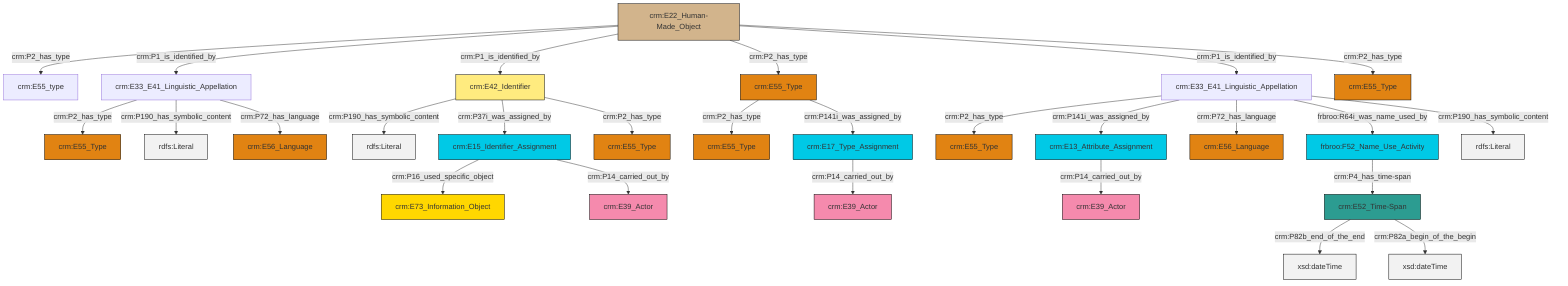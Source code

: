graph TD
classDef Literal fill:#f2f2f2,stroke:#000000;
classDef CRM_Entity fill:#FFFFFF,stroke:#000000;
classDef Temporal_Entity fill:#00C9E6, stroke:#000000;
classDef Type fill:#E18312, stroke:#000000;
classDef Time-Span fill:#2C9C91, stroke:#000000;
classDef Appellation fill:#FFEB7F, stroke:#000000;
classDef Place fill:#008836, stroke:#000000;
classDef Persistent_Item fill:#B266B2, stroke:#000000;
classDef Conceptual_Object fill:#FFD700, stroke:#000000;
classDef Physical_Thing fill:#D2B48C, stroke:#000000;
classDef Actor fill:#f58aad, stroke:#000000;
classDef PC_Classes fill:#4ce600, stroke:#000000;
classDef Multi fill:#cccccc,stroke:#000000;

0["crm:E15_Identifier_Assignment"]:::Temporal_Entity -->|crm:P16_used_specific_object| 1["crm:E73_Information_Object"]:::Conceptual_Object
6["crm:E22_Human-Made_Object"]:::Physical_Thing -->|crm:P2_has_type| 7["crm:E55_type"]:::Default
10["crm:E52_Time-Span"]:::Time-Span -->|crm:P82b_end_of_the_end| 11[xsd:dateTime]:::Literal
6["crm:E22_Human-Made_Object"]:::Physical_Thing -->|crm:P1_is_identified_by| 14["crm:E33_E41_Linguistic_Appellation"]:::Default
6["crm:E22_Human-Made_Object"]:::Physical_Thing -->|crm:P1_is_identified_by| 12["crm:E42_Identifier"]:::Appellation
4["crm:E33_E41_Linguistic_Appellation"]:::Default -->|crm:P2_has_type| 20["crm:E55_Type"]:::Type
10["crm:E52_Time-Span"]:::Time-Span -->|crm:P82a_begin_of_the_begin| 21[xsd:dateTime]:::Literal
6["crm:E22_Human-Made_Object"]:::Physical_Thing -->|crm:P2_has_type| 8["crm:E55_Type"]:::Type
14["crm:E33_E41_Linguistic_Appellation"]:::Default -->|crm:P2_has_type| 2["crm:E55_Type"]:::Type
28["crm:E13_Attribute_Assignment"]:::Temporal_Entity -->|crm:P14_carried_out_by| 18["crm:E39_Actor"]:::Actor
8["crm:E55_Type"]:::Type -->|crm:P2_has_type| 23["crm:E55_Type"]:::Type
4["crm:E33_E41_Linguistic_Appellation"]:::Default -->|crm:P141i_was_assigned_by| 28["crm:E13_Attribute_Assignment"]:::Temporal_Entity
14["crm:E33_E41_Linguistic_Appellation"]:::Default -->|crm:P190_has_symbolic_content| 34[rdfs:Literal]:::Literal
12["crm:E42_Identifier"]:::Appellation -->|crm:P190_has_symbolic_content| 41[rdfs:Literal]:::Literal
8["crm:E55_Type"]:::Type -->|crm:P141i_was_assigned_by| 26["crm:E17_Type_Assignment"]:::Temporal_Entity
26["crm:E17_Type_Assignment"]:::Temporal_Entity -->|crm:P14_carried_out_by| 16["crm:E39_Actor"]:::Actor
4["crm:E33_E41_Linguistic_Appellation"]:::Default -->|crm:P72_has_language| 43["crm:E56_Language"]:::Type
12["crm:E42_Identifier"]:::Appellation -->|crm:P37i_was_assigned_by| 0["crm:E15_Identifier_Assignment"]:::Temporal_Entity
4["crm:E33_E41_Linguistic_Appellation"]:::Default -->|frbroo:R64i_was_name_used_by| 44["frbroo:F52_Name_Use_Activity"]:::Temporal_Entity
6["crm:E22_Human-Made_Object"]:::Physical_Thing -->|crm:P1_is_identified_by| 4["crm:E33_E41_Linguistic_Appellation"]:::Default
4["crm:E33_E41_Linguistic_Appellation"]:::Default -->|crm:P190_has_symbolic_content| 46[rdfs:Literal]:::Literal
44["frbroo:F52_Name_Use_Activity"]:::Temporal_Entity -->|crm:P4_has_time-span| 10["crm:E52_Time-Span"]:::Time-Span
14["crm:E33_E41_Linguistic_Appellation"]:::Default -->|crm:P72_has_language| 32["crm:E56_Language"]:::Type
0["crm:E15_Identifier_Assignment"]:::Temporal_Entity -->|crm:P14_carried_out_by| 29["crm:E39_Actor"]:::Actor
6["crm:E22_Human-Made_Object"]:::Physical_Thing -->|crm:P2_has_type| 35["crm:E55_Type"]:::Type
12["crm:E42_Identifier"]:::Appellation -->|crm:P2_has_type| 39["crm:E55_Type"]:::Type